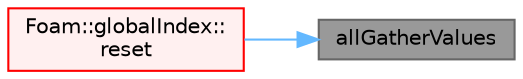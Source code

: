 digraph "allGatherValues"
{
 // LATEX_PDF_SIZE
  bgcolor="transparent";
  edge [fontname=Helvetica,fontsize=10,labelfontname=Helvetica,labelfontsize=10];
  node [fontname=Helvetica,fontsize=10,shape=box,height=0.2,width=0.4];
  rankdir="RL";
  Node1 [id="Node000001",label="allGatherValues",height=0.2,width=0.4,color="gray40", fillcolor="grey60", style="filled", fontcolor="black",tooltip=" "];
  Node1 -> Node2 [id="edge1_Node000001_Node000002",dir="back",color="steelblue1",style="solid",tooltip=" "];
  Node2 [id="Node000002",label="Foam::globalIndex::\lreset",height=0.2,width=0.4,color="red", fillcolor="#FFF0F0", style="filled",URL="$classFoam_1_1globalIndex.html#a4e1d10f5ee9bb08c9ee9cbc78263d244",tooltip=" "];
}

